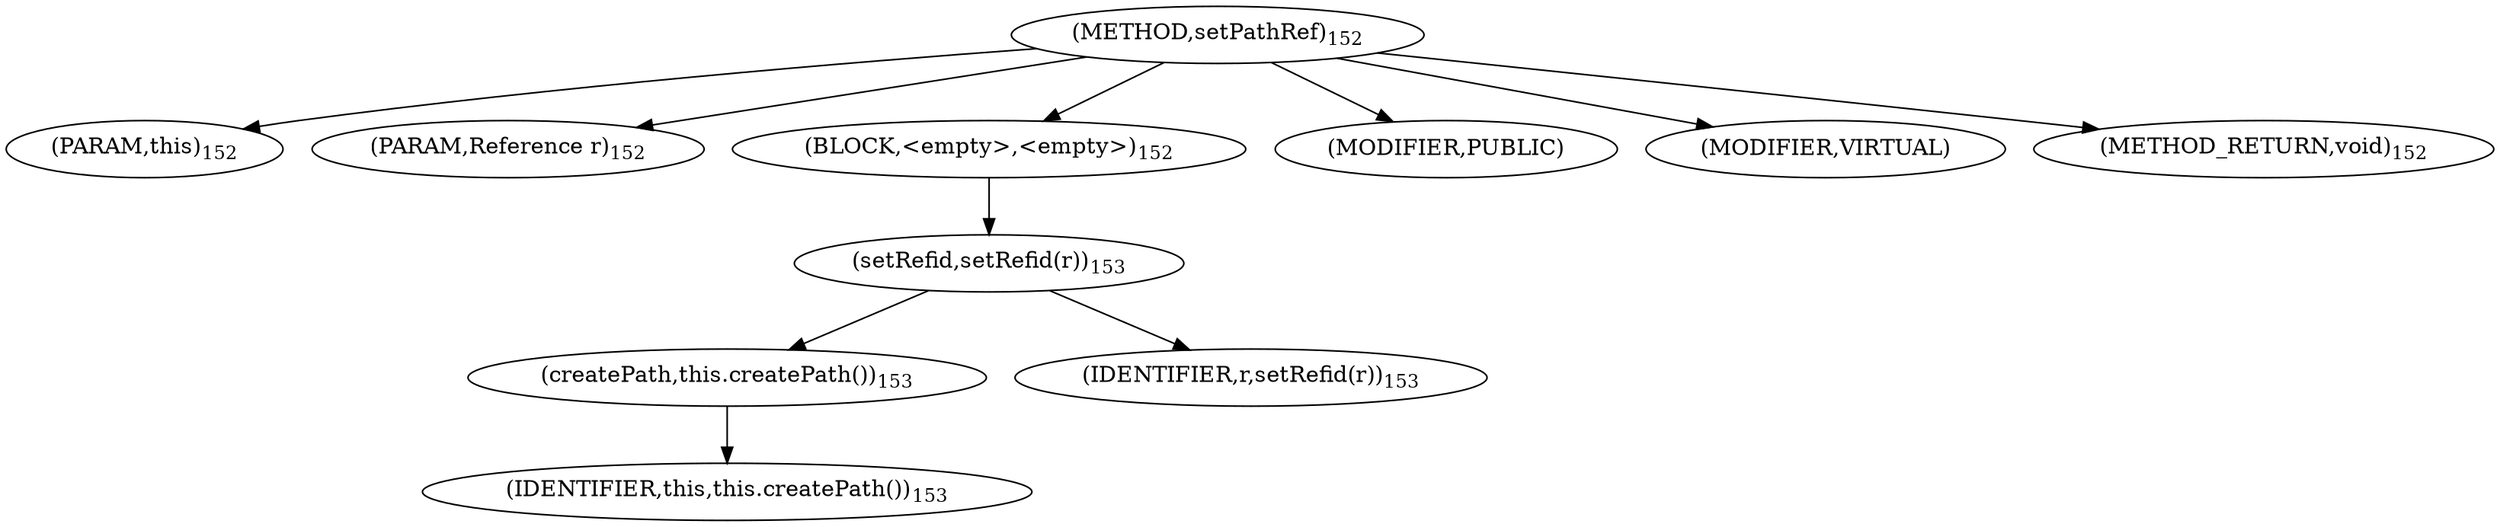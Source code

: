 digraph "setPathRef" {  
"520" [label = <(METHOD,setPathRef)<SUB>152</SUB>> ]
"33" [label = <(PARAM,this)<SUB>152</SUB>> ]
"521" [label = <(PARAM,Reference r)<SUB>152</SUB>> ]
"522" [label = <(BLOCK,&lt;empty&gt;,&lt;empty&gt;)<SUB>152</SUB>> ]
"523" [label = <(setRefid,setRefid(r))<SUB>153</SUB>> ]
"524" [label = <(createPath,this.createPath())<SUB>153</SUB>> ]
"32" [label = <(IDENTIFIER,this,this.createPath())<SUB>153</SUB>> ]
"525" [label = <(IDENTIFIER,r,setRefid(r))<SUB>153</SUB>> ]
"526" [label = <(MODIFIER,PUBLIC)> ]
"527" [label = <(MODIFIER,VIRTUAL)> ]
"528" [label = <(METHOD_RETURN,void)<SUB>152</SUB>> ]
  "520" -> "33" 
  "520" -> "521" 
  "520" -> "522" 
  "520" -> "526" 
  "520" -> "527" 
  "520" -> "528" 
  "522" -> "523" 
  "523" -> "524" 
  "523" -> "525" 
  "524" -> "32" 
}
